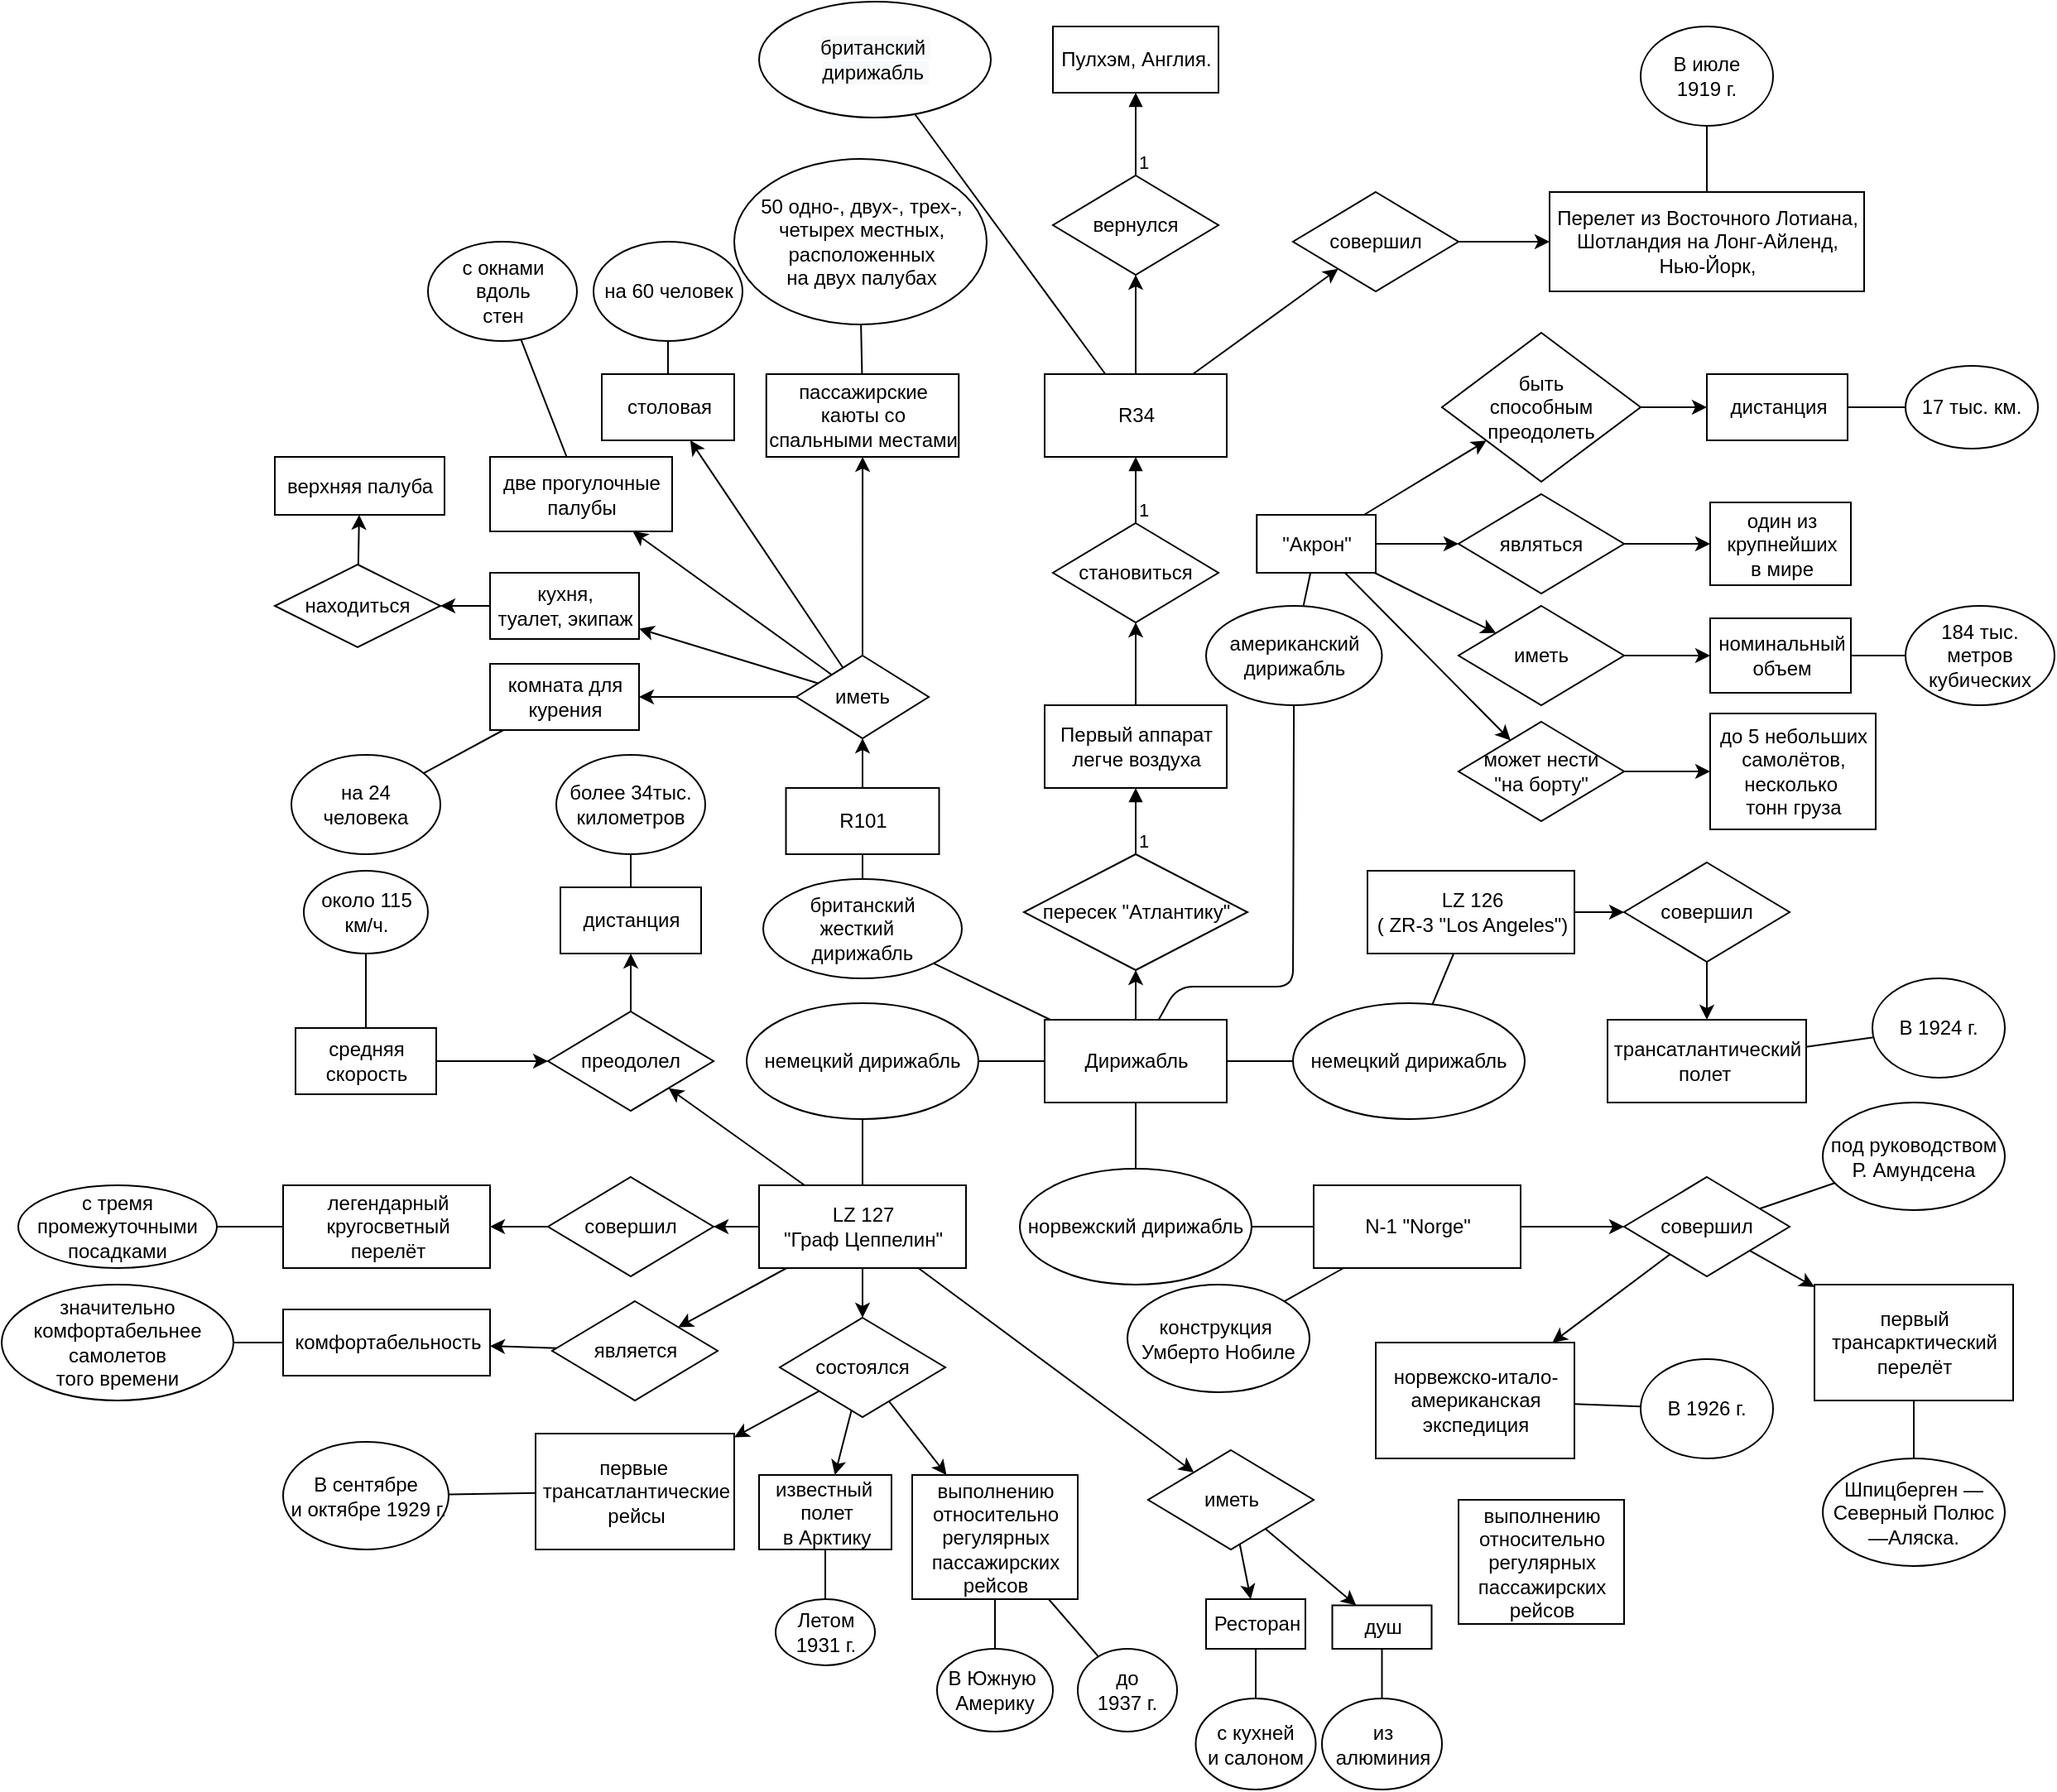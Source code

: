 <mxfile version="13.7.9" type="device"><diagram id="QkIp-nPwQ0ZD81bH3nq3" name="Страница 1"><mxGraphModel dx="2182" dy="1994" grid="1" gridSize="10" guides="1" tooltips="1" connect="1" arrows="1" fold="1" page="1" pageScale="1" pageWidth="827" pageHeight="1169" math="0" shadow="0"><root><mxCell id="0"/><mxCell id="1" parent="0"/><mxCell id="NuExbUCZ_mecSszEJfwh-1" value="Дирижабль" style="html=1;" parent="1" vertex="1"><mxGeometry x="340" y="300" width="110" height="50" as="geometry"/></mxCell><mxCell id="NuExbUCZ_mecSszEJfwh-3" value="R34" style="html=1;" parent="1" vertex="1"><mxGeometry x="340" y="-90" width="110" height="50" as="geometry"/></mxCell><mxCell id="NuExbUCZ_mecSszEJfwh-4" value="пересек &quot;Атлантику&quot;" style="shape=rhombus;perimeter=rhombusPerimeter;whiteSpace=wrap;html=1;align=center;" parent="1" vertex="1"><mxGeometry x="327.5" y="200" width="135" height="70" as="geometry"/></mxCell><mxCell id="NuExbUCZ_mecSszEJfwh-5" value="&lt;span&gt;Первый аппарат&lt;/span&gt;&lt;br&gt;&lt;span&gt;легче воздуха&lt;/span&gt;" style="html=1;" parent="1" vertex="1"><mxGeometry x="340" y="110" width="110" height="50" as="geometry"/></mxCell><mxCell id="NuExbUCZ_mecSszEJfwh-6" value="становиться" style="shape=rhombus;perimeter=rhombusPerimeter;whiteSpace=wrap;html=1;align=center;" parent="1" vertex="1"><mxGeometry x="345" width="100" height="60" as="geometry"/></mxCell><mxCell id="NuExbUCZ_mecSszEJfwh-9" value="" style="endArrow=block;endFill=1;html=1;edgeStyle=orthogonalEdgeStyle;align=left;verticalAlign=top;exitX=0.5;exitY=0;exitDx=0;exitDy=0;entryX=0.5;entryY=1;entryDx=0;entryDy=0;" parent="1" source="NuExbUCZ_mecSszEJfwh-6" target="NuExbUCZ_mecSszEJfwh-3" edge="1"><mxGeometry x="0.6" y="65" relative="1" as="geometry"><mxPoint x="210" y="90" as="sourcePoint"/><mxPoint x="210" y="50" as="targetPoint"/><Array as="points"><mxPoint x="395" y="-10"/><mxPoint x="395" y="-10"/></Array><mxPoint as="offset"/></mxGeometry></mxCell><mxCell id="NuExbUCZ_mecSszEJfwh-10" value="1" style="edgeLabel;resizable=0;html=1;align=left;verticalAlign=bottom;" parent="NuExbUCZ_mecSszEJfwh-9" connectable="0" vertex="1"><mxGeometry x="-1" relative="1" as="geometry"/></mxCell><mxCell id="NuExbUCZ_mecSszEJfwh-12" value="" style="endArrow=block;endFill=1;html=1;edgeStyle=orthogonalEdgeStyle;align=left;verticalAlign=top;" parent="1" source="NuExbUCZ_mecSszEJfwh-4" target="NuExbUCZ_mecSszEJfwh-5" edge="1"><mxGeometry x="0.6" y="65" relative="1" as="geometry"><mxPoint x="405" y="260" as="sourcePoint"/><mxPoint x="405" y="310" as="targetPoint"/><Array as="points"/><mxPoint as="offset"/></mxGeometry></mxCell><mxCell id="NuExbUCZ_mecSszEJfwh-13" value="1" style="edgeLabel;resizable=0;html=1;align=left;verticalAlign=bottom;" parent="NuExbUCZ_mecSszEJfwh-12" connectable="0" vertex="1"><mxGeometry x="-1" relative="1" as="geometry"/></mxCell><mxCell id="NuExbUCZ_mecSszEJfwh-16" value="совершил" style="shape=rhombus;perimeter=rhombusPerimeter;whiteSpace=wrap;html=1;align=center;" parent="1" vertex="1"><mxGeometry x="490" y="-200" width="100" height="60" as="geometry"/></mxCell><mxCell id="NuExbUCZ_mecSszEJfwh-17" value="Перелет из&amp;nbsp;&lt;span&gt;Восточного Лотиана,&lt;br&gt;Шотландия на Лонг-Айленд,&lt;/span&gt;&lt;div&gt;Нью-Йорк,&lt;/div&gt;" style="html=1;" parent="1" vertex="1"><mxGeometry x="645" y="-200" width="190" height="60" as="geometry"/></mxCell><mxCell id="NuExbUCZ_mecSszEJfwh-20" value="" style="endArrow=classic;html=1;" parent="1" source="NuExbUCZ_mecSszEJfwh-1" target="NuExbUCZ_mecSszEJfwh-4" edge="1"><mxGeometry width="50" height="50" relative="1" as="geometry"><mxPoint x="380" y="280" as="sourcePoint"/><mxPoint x="430" y="230" as="targetPoint"/></mxGeometry></mxCell><mxCell id="NuExbUCZ_mecSszEJfwh-21" value="" style="endArrow=classic;html=1;" parent="1" source="NuExbUCZ_mecSszEJfwh-5" target="NuExbUCZ_mecSszEJfwh-6" edge="1"><mxGeometry width="50" height="50" relative="1" as="geometry"><mxPoint x="390" y="140" as="sourcePoint"/><mxPoint x="430" y="230" as="targetPoint"/></mxGeometry></mxCell><mxCell id="NuExbUCZ_mecSszEJfwh-22" value="" style="endArrow=classic;html=1;" parent="1" source="NuExbUCZ_mecSszEJfwh-3" target="NuExbUCZ_mecSszEJfwh-16" edge="1"><mxGeometry width="50" height="50" relative="1" as="geometry"><mxPoint x="380" y="280" as="sourcePoint"/><mxPoint x="430" y="230" as="targetPoint"/></mxGeometry></mxCell><mxCell id="NuExbUCZ_mecSszEJfwh-23" value="" style="endArrow=classic;html=1;" parent="1" source="NuExbUCZ_mecSszEJfwh-16" target="NuExbUCZ_mecSszEJfwh-17" edge="1"><mxGeometry width="50" height="50" relative="1" as="geometry"><mxPoint x="380" y="280" as="sourcePoint"/><mxPoint x="430" y="230" as="targetPoint"/></mxGeometry></mxCell><mxCell id="NuExbUCZ_mecSszEJfwh-24" value="вернулся" style="shape=rhombus;perimeter=rhombusPerimeter;whiteSpace=wrap;html=1;align=center;" parent="1" vertex="1"><mxGeometry x="345" y="-210" width="100" height="60" as="geometry"/></mxCell><mxCell id="NuExbUCZ_mecSszEJfwh-25" value="" style="endArrow=classic;html=1;" parent="1" source="NuExbUCZ_mecSszEJfwh-3" target="NuExbUCZ_mecSszEJfwh-24" edge="1"><mxGeometry width="50" height="50" relative="1" as="geometry"><mxPoint x="470" y="40" as="sourcePoint"/><mxPoint x="520" y="-10" as="targetPoint"/></mxGeometry></mxCell><mxCell id="NuExbUCZ_mecSszEJfwh-26" value="Пулхэм, Англия." style="html=1;" parent="1" vertex="1"><mxGeometry x="345" y="-300" width="100" height="40" as="geometry"/></mxCell><mxCell id="NuExbUCZ_mecSszEJfwh-28" value="" style="endArrow=block;endFill=1;html=1;edgeStyle=orthogonalEdgeStyle;align=left;verticalAlign=top;" parent="1" source="NuExbUCZ_mecSszEJfwh-24" target="NuExbUCZ_mecSszEJfwh-26" edge="1"><mxGeometry x="0.6" y="65" relative="1" as="geometry"><mxPoint x="405" y="10" as="sourcePoint"/><mxPoint x="405" y="-30" as="targetPoint"/><Array as="points"/><mxPoint as="offset"/></mxGeometry></mxCell><mxCell id="NuExbUCZ_mecSszEJfwh-29" value="1" style="edgeLabel;resizable=0;html=1;align=left;verticalAlign=bottom;" parent="NuExbUCZ_mecSszEJfwh-28" connectable="0" vertex="1"><mxGeometry x="-1" relative="1" as="geometry"/></mxCell><mxCell id="vhPbyhXXdSyWl41zvnNq-2" value="&lt;meta charset=&quot;utf-8&quot;&gt;&lt;span style=&quot;color: rgb(0, 0, 0); font-family: helvetica; font-size: 12px; font-style: normal; font-weight: 400; letter-spacing: normal; text-align: center; text-indent: 0px; text-transform: none; word-spacing: 0px; background-color: rgb(248, 249, 250); display: inline; float: none;&quot;&gt;британский&lt;span&gt;&amp;nbsp;&lt;/span&gt;&lt;/span&gt;&lt;br style=&quot;color: rgb(0, 0, 0); font-family: helvetica; font-size: 12px; font-style: normal; font-weight: 400; letter-spacing: normal; text-align: center; text-indent: 0px; text-transform: none; word-spacing: 0px; background-color: rgb(248, 249, 250);&quot;&gt;&lt;span style=&quot;color: rgb(0, 0, 0); font-family: helvetica; font-size: 12px; font-style: normal; font-weight: 400; letter-spacing: normal; text-align: center; text-indent: 0px; text-transform: none; word-spacing: 0px; background-color: rgb(248, 249, 250); display: inline; float: none;&quot;&gt;дирижабль&lt;span&gt;&amp;nbsp;&lt;/span&gt;&lt;/span&gt;" style="ellipse;whiteSpace=wrap;html=1;" vertex="1" parent="1"><mxGeometry x="167.5" y="-315" width="140" height="70" as="geometry"/></mxCell><mxCell id="vhPbyhXXdSyWl41zvnNq-8" value="" style="endArrow=none;html=1;" edge="1" parent="1" source="vhPbyhXXdSyWl41zvnNq-2" target="NuExbUCZ_mecSszEJfwh-3"><mxGeometry width="50" height="50" relative="1" as="geometry"><mxPoint x="600" y="120" as="sourcePoint"/><mxPoint x="650" y="70" as="targetPoint"/></mxGeometry></mxCell><mxCell id="vhPbyhXXdSyWl41zvnNq-9" value="трансатлантический&lt;br&gt;полет&amp;nbsp;" style="html=1;" vertex="1" parent="1"><mxGeometry x="680" y="300" width="120" height="50" as="geometry"/></mxCell><mxCell id="vhPbyhXXdSyWl41zvnNq-10" value="совершил" style="shape=rhombus;perimeter=rhombusPerimeter;whiteSpace=wrap;html=1;align=center;" vertex="1" parent="1"><mxGeometry x="690" y="205" width="100" height="60" as="geometry"/></mxCell><mxCell id="vhPbyhXXdSyWl41zvnNq-11" value="" style="endArrow=classic;html=1;" edge="1" parent="1" source="vhPbyhXXdSyWl41zvnNq-16" target="vhPbyhXXdSyWl41zvnNq-10"><mxGeometry width="50" height="50" relative="1" as="geometry"><mxPoint x="610" y="150" as="sourcePoint"/><mxPoint x="660" y="130" as="targetPoint"/><Array as="points"/></mxGeometry></mxCell><mxCell id="vhPbyhXXdSyWl41zvnNq-12" value="" style="endArrow=classic;html=1;" edge="1" parent="1" source="vhPbyhXXdSyWl41zvnNq-10" target="vhPbyhXXdSyWl41zvnNq-9"><mxGeometry width="50" height="50" relative="1" as="geometry"><mxPoint x="610" y="180" as="sourcePoint"/><mxPoint x="660" y="130" as="targetPoint"/></mxGeometry></mxCell><mxCell id="vhPbyhXXdSyWl41zvnNq-13" value="&lt;font face=&quot;helvetica&quot;&gt;немецкий дирижабль&lt;/font&gt;" style="ellipse;whiteSpace=wrap;html=1;" vertex="1" parent="1"><mxGeometry x="490" y="290" width="140" height="70" as="geometry"/></mxCell><mxCell id="vhPbyhXXdSyWl41zvnNq-15" value="" style="endArrow=none;html=1;" edge="1" parent="1" source="NuExbUCZ_mecSszEJfwh-1" target="vhPbyhXXdSyWl41zvnNq-13"><mxGeometry width="50" height="50" relative="1" as="geometry"><mxPoint x="610" y="180" as="sourcePoint"/><mxPoint x="660" y="130" as="targetPoint"/></mxGeometry></mxCell><mxCell id="vhPbyhXXdSyWl41zvnNq-16" value="LZ 126&lt;br&gt;( ZR-3 &quot;Los Angeles&quot;)" style="html=1;" vertex="1" parent="1"><mxGeometry x="535" y="210" width="125" height="50" as="geometry"/></mxCell><mxCell id="vhPbyhXXdSyWl41zvnNq-17" value="" style="endArrow=none;html=1;" edge="1" parent="1" source="vhPbyhXXdSyWl41zvnNq-13" target="vhPbyhXXdSyWl41zvnNq-16"><mxGeometry width="50" height="50" relative="1" as="geometry"><mxPoint x="610" y="180" as="sourcePoint"/><mxPoint x="660" y="130" as="targetPoint"/></mxGeometry></mxCell><mxCell id="vhPbyhXXdSyWl41zvnNq-18" value="&lt;font face=&quot;helvetica&quot;&gt;В 1924 г.&lt;/font&gt;" style="ellipse;whiteSpace=wrap;html=1;" vertex="1" parent="1"><mxGeometry x="840" y="275" width="80" height="60" as="geometry"/></mxCell><mxCell id="vhPbyhXXdSyWl41zvnNq-19" value="" style="endArrow=none;html=1;" edge="1" parent="1" source="vhPbyhXXdSyWl41zvnNq-9" target="vhPbyhXXdSyWl41zvnNq-18"><mxGeometry width="50" height="50" relative="1" as="geometry"><mxPoint x="570" y="300" as="sourcePoint"/><mxPoint x="570" y="225" as="targetPoint"/></mxGeometry></mxCell><mxCell id="vhPbyhXXdSyWl41zvnNq-20" value="&lt;font face=&quot;helvetica&quot;&gt;В июле &lt;br&gt;1919 г.&lt;/font&gt;" style="ellipse;whiteSpace=wrap;html=1;" vertex="1" parent="1"><mxGeometry x="700" y="-300" width="80" height="60" as="geometry"/></mxCell><mxCell id="vhPbyhXXdSyWl41zvnNq-21" value="" style="endArrow=none;html=1;" edge="1" parent="1" source="NuExbUCZ_mecSszEJfwh-17" target="vhPbyhXXdSyWl41zvnNq-20"><mxGeometry width="50" height="50" relative="1" as="geometry"><mxPoint x="630" y="60" as="sourcePoint"/><mxPoint x="680" y="10" as="targetPoint"/></mxGeometry></mxCell><mxCell id="vhPbyhXXdSyWl41zvnNq-22" value="норвежско-итало-&lt;br&gt;американская&lt;br&gt;экспедиция" style="html=1;" vertex="1" parent="1"><mxGeometry x="540" y="495" width="120" height="70" as="geometry"/></mxCell><mxCell id="vhPbyhXXdSyWl41zvnNq-23" value="&lt;font face=&quot;helvetica&quot;&gt;В 1926 г.&lt;/font&gt;" style="ellipse;whiteSpace=wrap;html=1;" vertex="1" parent="1"><mxGeometry x="700" y="505" width="80" height="60" as="geometry"/></mxCell><mxCell id="vhPbyhXXdSyWl41zvnNq-24" value="" style="endArrow=none;html=1;" edge="1" parent="1" source="vhPbyhXXdSyWl41zvnNq-22" target="vhPbyhXXdSyWl41zvnNq-23"><mxGeometry width="50" height="50" relative="1" as="geometry"><mxPoint x="570.769" y="840" as="sourcePoint"/><mxPoint x="592.869" y="822.044" as="targetPoint"/></mxGeometry></mxCell><mxCell id="vhPbyhXXdSyWl41zvnNq-25" value="N-1 &quot;Norge&quot;" style="html=1;" vertex="1" parent="1"><mxGeometry x="502.5" y="400" width="125" height="50" as="geometry"/></mxCell><mxCell id="vhPbyhXXdSyWl41zvnNq-26" value="совершил" style="shape=rhombus;perimeter=rhombusPerimeter;whiteSpace=wrap;html=1;align=center;" vertex="1" parent="1"><mxGeometry x="690" y="395" width="100" height="60" as="geometry"/></mxCell><mxCell id="vhPbyhXXdSyWl41zvnNq-27" value="" style="endArrow=classic;html=1;" edge="1" parent="1" source="vhPbyhXXdSyWl41zvnNq-25" target="vhPbyhXXdSyWl41zvnNq-26"><mxGeometry width="50" height="50" relative="1" as="geometry"><mxPoint x="750" y="230" as="sourcePoint"/><mxPoint x="750" y="310" as="targetPoint"/></mxGeometry></mxCell><mxCell id="vhPbyhXXdSyWl41zvnNq-28" value="&lt;font face=&quot;helvetica&quot;&gt;норвежский дирижабль&lt;/font&gt;" style="ellipse;whiteSpace=wrap;html=1;" vertex="1" parent="1"><mxGeometry x="325" y="390" width="140" height="70" as="geometry"/></mxCell><mxCell id="vhPbyhXXdSyWl41zvnNq-29" value="" style="endArrow=classic;html=1;" edge="1" parent="1" source="vhPbyhXXdSyWl41zvnNq-26" target="vhPbyhXXdSyWl41zvnNq-22"><mxGeometry width="50" height="50" relative="1" as="geometry"><mxPoint x="610" y="400" as="sourcePoint"/><mxPoint x="710" y="340" as="targetPoint"/></mxGeometry></mxCell><mxCell id="vhPbyhXXdSyWl41zvnNq-30" value="" style="endArrow=none;html=1;" edge="1" parent="1" source="vhPbyhXXdSyWl41zvnNq-28" target="NuExbUCZ_mecSszEJfwh-1"><mxGeometry width="50" height="50" relative="1" as="geometry"><mxPoint x="660" y="390" as="sourcePoint"/><mxPoint x="710" y="340" as="targetPoint"/></mxGeometry></mxCell><mxCell id="vhPbyhXXdSyWl41zvnNq-31" value="" style="endArrow=none;html=1;" edge="1" parent="1" source="vhPbyhXXdSyWl41zvnNq-28" target="vhPbyhXXdSyWl41zvnNq-25"><mxGeometry width="50" height="50" relative="1" as="geometry"><mxPoint x="660" y="390" as="sourcePoint"/><mxPoint x="710" y="340" as="targetPoint"/></mxGeometry></mxCell><mxCell id="vhPbyhXXdSyWl41zvnNq-34" value="&lt;span&gt;конструкция&amp;nbsp;&lt;/span&gt;&lt;br&gt;&lt;span&gt;Умберто Нобиле&lt;/span&gt;" style="ellipse;whiteSpace=wrap;html=1;" vertex="1" parent="1"><mxGeometry x="390" y="460" width="110" height="65" as="geometry"/></mxCell><mxCell id="vhPbyhXXdSyWl41zvnNq-38" value="" style="endArrow=none;html=1;" edge="1" parent="1" source="vhPbyhXXdSyWl41zvnNq-34" target="vhPbyhXXdSyWl41zvnNq-25"><mxGeometry width="50" height="50" relative="1" as="geometry"><mxPoint x="720" y="270" as="sourcePoint"/><mxPoint x="770" y="220" as="targetPoint"/></mxGeometry></mxCell><mxCell id="vhPbyhXXdSyWl41zvnNq-39" value="под руководством&lt;br&gt;Р. Амундсена" style="ellipse;whiteSpace=wrap;html=1;" vertex="1" parent="1"><mxGeometry x="810" y="350" width="110" height="65" as="geometry"/></mxCell><mxCell id="vhPbyhXXdSyWl41zvnNq-40" value="" style="endArrow=none;html=1;" edge="1" parent="1" source="vhPbyhXXdSyWl41zvnNq-39" target="vhPbyhXXdSyWl41zvnNq-26"><mxGeometry width="50" height="50" relative="1" as="geometry"><mxPoint x="690" y="400" as="sourcePoint"/><mxPoint x="740" y="350" as="targetPoint"/></mxGeometry></mxCell><mxCell id="vhPbyhXXdSyWl41zvnNq-41" value="первый &lt;br&gt;трансарктический&lt;br&gt;перелёт" style="html=1;" vertex="1" parent="1"><mxGeometry x="805" y="460" width="120" height="70" as="geometry"/></mxCell><mxCell id="vhPbyhXXdSyWl41zvnNq-42" value="" style="endArrow=classic;html=1;" edge="1" parent="1" source="vhPbyhXXdSyWl41zvnNq-26" target="vhPbyhXXdSyWl41zvnNq-41"><mxGeometry width="50" height="50" relative="1" as="geometry"><mxPoint x="725.581" y="450.349" as="sourcePoint"/><mxPoint x="630.682" y="510" as="targetPoint"/></mxGeometry></mxCell><mxCell id="vhPbyhXXdSyWl41zvnNq-43" value="&lt;div&gt;Шпицберген — Северный Полюс —&lt;span&gt;Аляска.&lt;/span&gt;&lt;/div&gt;" style="ellipse;whiteSpace=wrap;html=1;" vertex="1" parent="1"><mxGeometry x="810" y="565" width="110" height="65" as="geometry"/></mxCell><mxCell id="vhPbyhXXdSyWl41zvnNq-44" value="" style="endArrow=none;html=1;" edge="1" parent="1" source="vhPbyhXXdSyWl41zvnNq-43" target="vhPbyhXXdSyWl41zvnNq-41"><mxGeometry width="50" height="50" relative="1" as="geometry"><mxPoint x="690" y="400" as="sourcePoint"/><mxPoint x="740" y="350" as="targetPoint"/></mxGeometry></mxCell><mxCell id="vhPbyhXXdSyWl41zvnNq-46" value="LZ 127&lt;br&gt;&quot;Граф Цеппелин&quot;" style="html=1;" vertex="1" parent="1"><mxGeometry x="167.5" y="400" width="125" height="50" as="geometry"/></mxCell><mxCell id="vhPbyhXXdSyWl41zvnNq-47" value="&lt;font face=&quot;helvetica&quot;&gt;немецкий дирижабль&lt;/font&gt;" style="ellipse;whiteSpace=wrap;html=1;" vertex="1" parent="1"><mxGeometry x="160" y="290" width="140" height="70" as="geometry"/></mxCell><mxCell id="vhPbyhXXdSyWl41zvnNq-48" value="" style="endArrow=none;html=1;" edge="1" parent="1" source="NuExbUCZ_mecSszEJfwh-1" target="vhPbyhXXdSyWl41zvnNq-47"><mxGeometry width="50" height="50" relative="1" as="geometry"><mxPoint x="405" y="400" as="sourcePoint"/><mxPoint x="405" y="360" as="targetPoint"/></mxGeometry></mxCell><mxCell id="vhPbyhXXdSyWl41zvnNq-49" value="" style="endArrow=none;html=1;" edge="1" parent="1" source="vhPbyhXXdSyWl41zvnNq-46" target="vhPbyhXXdSyWl41zvnNq-47"><mxGeometry width="50" height="50" relative="1" as="geometry"><mxPoint x="415" y="410" as="sourcePoint"/><mxPoint x="415" y="370" as="targetPoint"/></mxGeometry></mxCell><mxCell id="vhPbyhXXdSyWl41zvnNq-50" value="состоялся" style="shape=rhombus;perimeter=rhombusPerimeter;whiteSpace=wrap;html=1;align=center;" vertex="1" parent="1"><mxGeometry x="180" y="480" width="100" height="60" as="geometry"/></mxCell><mxCell id="vhPbyhXXdSyWl41zvnNq-51" value="" style="endArrow=classic;html=1;" edge="1" parent="1" source="vhPbyhXXdSyWl41zvnNq-46" target="vhPbyhXXdSyWl41zvnNq-50"><mxGeometry width="50" height="50" relative="1" as="geometry"><mxPoint x="750" y="230" as="sourcePoint"/><mxPoint x="750" y="310" as="targetPoint"/></mxGeometry></mxCell><mxCell id="vhPbyhXXdSyWl41zvnNq-52" value="&lt;div&gt;первые&amp;nbsp;&lt;/div&gt;&lt;div&gt;трансатлантические&lt;/div&gt;&lt;div&gt;рейсы&lt;/div&gt;" style="html=1;" vertex="1" parent="1"><mxGeometry x="32.5" y="550" width="120" height="70" as="geometry"/></mxCell><mxCell id="vhPbyhXXdSyWl41zvnNq-53" value="" style="endArrow=classic;html=1;" edge="1" parent="1" source="vhPbyhXXdSyWl41zvnNq-50" target="vhPbyhXXdSyWl41zvnNq-52"><mxGeometry width="50" height="50" relative="1" as="geometry"><mxPoint x="240" y="460" as="sourcePoint"/><mxPoint x="240" y="490" as="targetPoint"/></mxGeometry></mxCell><mxCell id="vhPbyhXXdSyWl41zvnNq-54" value="&lt;font face=&quot;helvetica&quot;&gt;В сентябре&lt;br&gt;&amp;nbsp;и октябре 1929 г.&lt;/font&gt;" style="ellipse;whiteSpace=wrap;html=1;" vertex="1" parent="1"><mxGeometry x="-120" y="555" width="100" height="65" as="geometry"/></mxCell><mxCell id="vhPbyhXXdSyWl41zvnNq-55" value="" style="endArrow=none;html=1;" edge="1" parent="1" source="vhPbyhXXdSyWl41zvnNq-54" target="vhPbyhXXdSyWl41zvnNq-52"><mxGeometry width="50" height="50" relative="1" as="geometry"><mxPoint x="441.715" y="523.301" as="sourcePoint"/><mxPoint x="537.222" y="460" as="targetPoint"/></mxGeometry></mxCell><mxCell id="vhPbyhXXdSyWl41zvnNq-56" value="совершил" style="shape=rhombus;perimeter=rhombusPerimeter;whiteSpace=wrap;html=1;align=center;" vertex="1" parent="1"><mxGeometry x="40" y="395" width="100" height="60" as="geometry"/></mxCell><mxCell id="vhPbyhXXdSyWl41zvnNq-57" value="" style="endArrow=classic;html=1;" edge="1" parent="1" source="vhPbyhXXdSyWl41zvnNq-46" target="vhPbyhXXdSyWl41zvnNq-56"><mxGeometry width="50" height="50" relative="1" as="geometry"><mxPoint x="240" y="460" as="sourcePoint"/><mxPoint x="240" y="490" as="targetPoint"/></mxGeometry></mxCell><mxCell id="vhPbyhXXdSyWl41zvnNq-58" value="легендарный&lt;br&gt;кругосветный&lt;br&gt;перелёт" style="html=1;" vertex="1" parent="1"><mxGeometry x="-120" y="400" width="125" height="50" as="geometry"/></mxCell><mxCell id="vhPbyhXXdSyWl41zvnNq-59" value="" style="endArrow=classic;html=1;" edge="1" parent="1" source="vhPbyhXXdSyWl41zvnNq-56" target="vhPbyhXXdSyWl41zvnNq-58"><mxGeometry width="50" height="50" relative="1" as="geometry"><mxPoint x="177.5" y="435" as="sourcePoint"/><mxPoint x="150" y="435" as="targetPoint"/></mxGeometry></mxCell><mxCell id="vhPbyhXXdSyWl41zvnNq-60" value="&lt;font face=&quot;helvetica&quot;&gt;с тремя промежуточными посадками&lt;/font&gt;" style="ellipse;whiteSpace=wrap;html=1;" vertex="1" parent="1"><mxGeometry x="-280" y="400" width="120" height="50" as="geometry"/></mxCell><mxCell id="vhPbyhXXdSyWl41zvnNq-61" value="" style="endArrow=none;html=1;" edge="1" parent="1" source="vhPbyhXXdSyWl41zvnNq-60" target="vhPbyhXXdSyWl41zvnNq-58"><mxGeometry width="50" height="50" relative="1" as="geometry"><mxPoint x="340" y="410" as="sourcePoint"/><mxPoint x="390" y="360" as="targetPoint"/></mxGeometry></mxCell><mxCell id="vhPbyhXXdSyWl41zvnNq-62" value="преодолел" style="shape=rhombus;perimeter=rhombusPerimeter;whiteSpace=wrap;html=1;align=center;" vertex="1" parent="1"><mxGeometry x="40" y="295" width="100" height="60" as="geometry"/></mxCell><mxCell id="vhPbyhXXdSyWl41zvnNq-63" value="" style="endArrow=classic;html=1;" edge="1" parent="1" source="vhPbyhXXdSyWl41zvnNq-46" target="vhPbyhXXdSyWl41zvnNq-62"><mxGeometry width="50" height="50" relative="1" as="geometry"><mxPoint x="340" y="410" as="sourcePoint"/><mxPoint x="390" y="360" as="targetPoint"/></mxGeometry></mxCell><mxCell id="vhPbyhXXdSyWl41zvnNq-64" value="дистанция" style="html=1;" vertex="1" parent="1"><mxGeometry x="47.5" y="220" width="85" height="40" as="geometry"/></mxCell><mxCell id="vhPbyhXXdSyWl41zvnNq-66" value="&lt;font face=&quot;helvetica&quot;&gt;более 34тыс. километров&lt;/font&gt;" style="ellipse;whiteSpace=wrap;html=1;" vertex="1" parent="1"><mxGeometry x="45" y="140" width="90" height="60" as="geometry"/></mxCell><mxCell id="vhPbyhXXdSyWl41zvnNq-67" value="&lt;font face=&quot;helvetica&quot;&gt;около 115 км/ч.&lt;/font&gt;" style="ellipse;whiteSpace=wrap;html=1;" vertex="1" parent="1"><mxGeometry x="-107.5" y="210" width="75" height="50" as="geometry"/></mxCell><mxCell id="vhPbyhXXdSyWl41zvnNq-68" value="средняя&lt;br&gt;скорость" style="html=1;" vertex="1" parent="1"><mxGeometry x="-112.5" y="305" width="85" height="40" as="geometry"/></mxCell><mxCell id="vhPbyhXXdSyWl41zvnNq-69" value="" style="endArrow=classic;html=1;" edge="1" parent="1" source="vhPbyhXXdSyWl41zvnNq-68" target="vhPbyhXXdSyWl41zvnNq-62"><mxGeometry width="50" height="50" relative="1" as="geometry"><mxPoint x="340" y="400" as="sourcePoint"/><mxPoint x="390" y="350" as="targetPoint"/></mxGeometry></mxCell><mxCell id="vhPbyhXXdSyWl41zvnNq-70" value="" style="endArrow=classic;html=1;" edge="1" parent="1" source="vhPbyhXXdSyWl41zvnNq-62" target="vhPbyhXXdSyWl41zvnNq-64"><mxGeometry width="50" height="50" relative="1" as="geometry"><mxPoint x="-17.5" y="335" as="sourcePoint"/><mxPoint x="50" y="335" as="targetPoint"/></mxGeometry></mxCell><mxCell id="vhPbyhXXdSyWl41zvnNq-71" value="" style="endArrow=none;html=1;" edge="1" parent="1" source="vhPbyhXXdSyWl41zvnNq-64" target="vhPbyhXXdSyWl41zvnNq-66"><mxGeometry width="50" height="50" relative="1" as="geometry"><mxPoint x="340" y="400" as="sourcePoint"/><mxPoint x="390" y="350" as="targetPoint"/></mxGeometry></mxCell><mxCell id="vhPbyhXXdSyWl41zvnNq-72" value="" style="endArrow=none;html=1;" edge="1" parent="1" source="vhPbyhXXdSyWl41zvnNq-68" target="vhPbyhXXdSyWl41zvnNq-67"><mxGeometry width="50" height="50" relative="1" as="geometry"><mxPoint x="100" y="234" as="sourcePoint"/><mxPoint x="100" y="190" as="targetPoint"/></mxGeometry></mxCell><mxCell id="vhPbyhXXdSyWl41zvnNq-73" value="&lt;div&gt;известный&amp;nbsp;&lt;/div&gt;&lt;div&gt;полет&lt;/div&gt;&lt;div&gt;в Арктику&lt;/div&gt;" style="html=1;" vertex="1" parent="1"><mxGeometry x="167.5" y="575" width="80" height="45" as="geometry"/></mxCell><mxCell id="vhPbyhXXdSyWl41zvnNq-74" value="" style="endArrow=classic;html=1;" edge="1" parent="1" source="vhPbyhXXdSyWl41zvnNq-50" target="vhPbyhXXdSyWl41zvnNq-73"><mxGeometry width="50" height="50" relative="1" as="geometry"><mxPoint x="240" y="550" as="sourcePoint"/><mxPoint x="240" y="580" as="targetPoint"/></mxGeometry></mxCell><mxCell id="vhPbyhXXdSyWl41zvnNq-75" value="&lt;font face=&quot;helvetica&quot;&gt;Летом&lt;br&gt;1931 г.&lt;br&gt;&lt;/font&gt;" style="ellipse;whiteSpace=wrap;html=1;" vertex="1" parent="1"><mxGeometry x="177.5" y="650" width="60" height="40" as="geometry"/></mxCell><mxCell id="vhPbyhXXdSyWl41zvnNq-76" value="" style="endArrow=none;html=1;" edge="1" parent="1" source="vhPbyhXXdSyWl41zvnNq-75" target="vhPbyhXXdSyWl41zvnNq-73"><mxGeometry width="50" height="50" relative="1" as="geometry"><mxPoint x="-60" y="315" as="sourcePoint"/><mxPoint x="-60" y="270" as="targetPoint"/></mxGeometry></mxCell><mxCell id="vhPbyhXXdSyWl41zvnNq-77" value="выполнению &lt;br&gt;относительно &lt;br&gt;регулярных &lt;br&gt;пассажирских &lt;br&gt;рейсов" style="html=1;" vertex="1" parent="1"><mxGeometry x="260" y="575" width="100" height="75" as="geometry"/></mxCell><mxCell id="vhPbyhXXdSyWl41zvnNq-78" value="&lt;font face=&quot;helvetica&quot;&gt;В Южную&amp;nbsp;&lt;br&gt;Америку&lt;br&gt;&lt;/font&gt;" style="ellipse;whiteSpace=wrap;html=1;" vertex="1" parent="1"><mxGeometry x="275" y="680" width="70" height="50" as="geometry"/></mxCell><mxCell id="vhPbyhXXdSyWl41zvnNq-79" value="" style="endArrow=classic;html=1;" edge="1" parent="1" source="vhPbyhXXdSyWl41zvnNq-50" target="vhPbyhXXdSyWl41zvnNq-77"><mxGeometry width="50" height="50" relative="1" as="geometry"><mxPoint x="350" y="440" as="sourcePoint"/><mxPoint x="400" y="390" as="targetPoint"/></mxGeometry></mxCell><mxCell id="vhPbyhXXdSyWl41zvnNq-80" value="" style="endArrow=none;html=1;" edge="1" parent="1" source="vhPbyhXXdSyWl41zvnNq-78" target="vhPbyhXXdSyWl41zvnNq-77"><mxGeometry width="50" height="50" relative="1" as="geometry"><mxPoint x="-60" y="315" as="sourcePoint"/><mxPoint x="-60" y="270" as="targetPoint"/></mxGeometry></mxCell><mxCell id="vhPbyhXXdSyWl41zvnNq-81" value="&lt;font face=&quot;helvetica&quot;&gt;до &lt;br&gt;1937 г.&lt;br&gt;&lt;/font&gt;" style="ellipse;whiteSpace=wrap;html=1;" vertex="1" parent="1"><mxGeometry x="360" y="680" width="60" height="50" as="geometry"/></mxCell><mxCell id="vhPbyhXXdSyWl41zvnNq-82" value="" style="endArrow=none;html=1;" edge="1" parent="1" source="vhPbyhXXdSyWl41zvnNq-81" target="vhPbyhXXdSyWl41zvnNq-77"><mxGeometry width="50" height="50" relative="1" as="geometry"><mxPoint x="320" y="690" as="sourcePoint"/><mxPoint x="310" y="620" as="targetPoint"/></mxGeometry></mxCell><mxCell id="vhPbyhXXdSyWl41zvnNq-83" value="является" style="shape=rhombus;perimeter=rhombusPerimeter;whiteSpace=wrap;html=1;align=center;" vertex="1" parent="1"><mxGeometry x="42.5" y="470" width="100" height="60" as="geometry"/></mxCell><mxCell id="vhPbyhXXdSyWl41zvnNq-84" value="" style="endArrow=classic;html=1;" edge="1" parent="1" source="vhPbyhXXdSyWl41zvnNq-46" target="vhPbyhXXdSyWl41zvnNq-83"><mxGeometry width="50" height="50" relative="1" as="geometry"><mxPoint x="400" y="510" as="sourcePoint"/><mxPoint x="-30" y="510" as="targetPoint"/></mxGeometry></mxCell><mxCell id="vhPbyhXXdSyWl41zvnNq-85" value="комфортабельность" style="html=1;" vertex="1" parent="1"><mxGeometry x="-120" y="475" width="125" height="40" as="geometry"/></mxCell><mxCell id="vhPbyhXXdSyWl41zvnNq-86" value="" style="endArrow=classic;html=1;" edge="1" parent="1" source="vhPbyhXXdSyWl41zvnNq-83" target="vhPbyhXXdSyWl41zvnNq-85"><mxGeometry width="50" height="50" relative="1" as="geometry"><mxPoint x="110" y="510" as="sourcePoint"/><mxPoint x="340" y="450" as="targetPoint"/></mxGeometry></mxCell><mxCell id="vhPbyhXXdSyWl41zvnNq-87" value="&lt;span&gt;значительно&lt;br&gt;комфортабельнее&lt;br&gt;самолетов&lt;/span&gt;&lt;br&gt;&lt;span&gt;того времени&lt;/span&gt;" style="ellipse;whiteSpace=wrap;html=1;" vertex="1" parent="1"><mxGeometry x="-290" y="460" width="140" height="70" as="geometry"/></mxCell><mxCell id="vhPbyhXXdSyWl41zvnNq-88" value="" style="endArrow=none;html=1;" edge="1" parent="1" source="vhPbyhXXdSyWl41zvnNq-87" target="vhPbyhXXdSyWl41zvnNq-85"><mxGeometry width="50" height="50" relative="1" as="geometry"><mxPoint x="-150" y="435" as="sourcePoint"/><mxPoint x="-110" y="435" as="targetPoint"/></mxGeometry></mxCell><mxCell id="vhPbyhXXdSyWl41zvnNq-89" value="иметь" style="shape=rhombus;perimeter=rhombusPerimeter;whiteSpace=wrap;html=1;align=center;" vertex="1" parent="1"><mxGeometry x="402.5" y="560" width="100" height="60" as="geometry"/></mxCell><mxCell id="vhPbyhXXdSyWl41zvnNq-90" value="" style="endArrow=classic;html=1;" edge="1" parent="1" source="vhPbyhXXdSyWl41zvnNq-46" target="vhPbyhXXdSyWl41zvnNq-89"><mxGeometry width="50" height="50" relative="1" as="geometry"><mxPoint x="290" y="510" as="sourcePoint"/><mxPoint x="340" y="460" as="targetPoint"/></mxGeometry></mxCell><mxCell id="vhPbyhXXdSyWl41zvnNq-91" value="Ресторан" style="html=1;" vertex="1" parent="1"><mxGeometry x="437.5" y="650" width="60" height="30" as="geometry"/></mxCell><mxCell id="vhPbyhXXdSyWl41zvnNq-92" value="душ" style="html=1;" vertex="1" parent="1"><mxGeometry x="513.75" y="653.75" width="60" height="26.25" as="geometry"/></mxCell><mxCell id="vhPbyhXXdSyWl41zvnNq-93" value="" style="endArrow=classic;html=1;" edge="1" parent="1" source="vhPbyhXXdSyWl41zvnNq-89" target="vhPbyhXXdSyWl41zvnNq-91"><mxGeometry width="50" height="50" relative="1" as="geometry"><mxPoint x="370" y="650" as="sourcePoint"/><mxPoint x="420" y="600" as="targetPoint"/></mxGeometry></mxCell><mxCell id="vhPbyhXXdSyWl41zvnNq-94" value="" style="endArrow=classic;html=1;" edge="1" parent="1" source="vhPbyhXXdSyWl41zvnNq-89" target="vhPbyhXXdSyWl41zvnNq-92"><mxGeometry width="50" height="50" relative="1" as="geometry"><mxPoint x="475.862" y="621.983" as="sourcePoint"/><mxPoint x="517.206" y="690" as="targetPoint"/></mxGeometry></mxCell><mxCell id="vhPbyhXXdSyWl41zvnNq-96" value="выполнению &lt;br&gt;относительно &lt;br&gt;регулярных &lt;br&gt;пассажирских &lt;br&gt;рейсов" style="html=1;" vertex="1" parent="1"><mxGeometry x="590" y="590" width="100" height="75" as="geometry"/></mxCell><mxCell id="vhPbyhXXdSyWl41zvnNq-97" value="&lt;font face=&quot;helvetica&quot;&gt;с кухней&lt;br&gt;и салоном&lt;br&gt;&lt;/font&gt;" style="ellipse;whiteSpace=wrap;html=1;" vertex="1" parent="1"><mxGeometry x="431.25" y="710" width="72.5" height="55" as="geometry"/></mxCell><mxCell id="vhPbyhXXdSyWl41zvnNq-98" value="" style="endArrow=none;html=1;" edge="1" parent="1" source="vhPbyhXXdSyWl41zvnNq-97" target="vhPbyhXXdSyWl41zvnNq-91"><mxGeometry width="50" height="50" relative="1" as="geometry"><mxPoint x="382.598" y="694.636" as="sourcePoint"/><mxPoint x="352.432" y="660" as="targetPoint"/></mxGeometry></mxCell><mxCell id="vhPbyhXXdSyWl41zvnNq-101" value="&lt;font face=&quot;helvetica&quot;&gt;из алюминия&lt;br&gt;&lt;/font&gt;" style="ellipse;whiteSpace=wrap;html=1;" vertex="1" parent="1"><mxGeometry x="507.5" y="710" width="72.5" height="55" as="geometry"/></mxCell><mxCell id="vhPbyhXXdSyWl41zvnNq-102" value="" style="endArrow=none;html=1;" edge="1" parent="1" source="vhPbyhXXdSyWl41zvnNq-101" target="vhPbyhXXdSyWl41zvnNq-92"><mxGeometry width="50" height="50" relative="1" as="geometry"><mxPoint x="410" y="700" as="sourcePoint"/><mxPoint x="660" y="711" as="targetPoint"/></mxGeometry></mxCell><mxCell id="vhPbyhXXdSyWl41zvnNq-103" value="&lt;font face=&quot;helvetica&quot;&gt;британский&lt;br&gt;жесткий&amp;nbsp;&amp;nbsp;&lt;br&gt;дирижабль&lt;/font&gt;" style="ellipse;whiteSpace=wrap;html=1;" vertex="1" parent="1"><mxGeometry x="170" y="215" width="120" height="60" as="geometry"/></mxCell><mxCell id="vhPbyhXXdSyWl41zvnNq-105" value="" style="endArrow=none;html=1;" edge="1" parent="1" source="vhPbyhXXdSyWl41zvnNq-103" target="NuExbUCZ_mecSszEJfwh-1"><mxGeometry width="50" height="50" relative="1" as="geometry"><mxPoint x="390" y="280" as="sourcePoint"/><mxPoint x="440" y="230" as="targetPoint"/></mxGeometry></mxCell><mxCell id="vhPbyhXXdSyWl41zvnNq-106" value="R101" style="html=1;" vertex="1" parent="1"><mxGeometry x="183.75" y="160" width="92.5" height="40" as="geometry"/></mxCell><mxCell id="vhPbyhXXdSyWl41zvnNq-107" value="" style="endArrow=none;html=1;" edge="1" parent="1" source="vhPbyhXXdSyWl41zvnNq-103" target="vhPbyhXXdSyWl41zvnNq-106"><mxGeometry width="50" height="50" relative="1" as="geometry"><mxPoint x="380" y="390" as="sourcePoint"/><mxPoint x="430" y="340" as="targetPoint"/></mxGeometry></mxCell><mxCell id="vhPbyhXXdSyWl41zvnNq-112" value="" style="edgeStyle=orthogonalEdgeStyle;rounded=0;orthogonalLoop=1;jettySize=auto;html=1;" edge="1" parent="1" source="vhPbyhXXdSyWl41zvnNq-108" target="vhPbyhXXdSyWl41zvnNq-111"><mxGeometry relative="1" as="geometry"/></mxCell><mxCell id="vhPbyhXXdSyWl41zvnNq-108" value="иметь" style="shape=rhombus;perimeter=rhombusPerimeter;whiteSpace=wrap;html=1;align=center;" vertex="1" parent="1"><mxGeometry x="190" y="80" width="80" height="50" as="geometry"/></mxCell><mxCell id="vhPbyhXXdSyWl41zvnNq-109" value="" style="endArrow=classic;html=1;" edge="1" parent="1" source="vhPbyhXXdSyWl41zvnNq-106" target="vhPbyhXXdSyWl41zvnNq-108"><mxGeometry width="50" height="50" relative="1" as="geometry"><mxPoint x="360" y="160" as="sourcePoint"/><mxPoint x="410" y="110" as="targetPoint"/></mxGeometry></mxCell><mxCell id="vhPbyhXXdSyWl41zvnNq-111" value="пассажирские&lt;br&gt;каюты со&lt;br&gt;спальными местами" style="html=1;" vertex="1" parent="1"><mxGeometry x="171.88" y="-90" width="116.25" height="50" as="geometry"/></mxCell><mxCell id="vhPbyhXXdSyWl41zvnNq-114" value="&lt;font face=&quot;helvetica&quot;&gt;50 одно-, двух-, трех-,&lt;br&gt;&lt;/font&gt;четырех местных,&lt;br&gt;расположенных&lt;br&gt;на двух палубах" style="ellipse;whiteSpace=wrap;html=1;" vertex="1" parent="1"><mxGeometry x="152.5" y="-220" width="152.5" height="100" as="geometry"/></mxCell><mxCell id="vhPbyhXXdSyWl41zvnNq-115" value="" style="endArrow=none;html=1;" edge="1" parent="1" source="vhPbyhXXdSyWl41zvnNq-114" target="vhPbyhXXdSyWl41zvnNq-111"><mxGeometry width="50" height="50" relative="1" as="geometry"><mxPoint x="330" y="-10" as="sourcePoint"/><mxPoint x="380" y="-60" as="targetPoint"/></mxGeometry></mxCell><mxCell id="vhPbyhXXdSyWl41zvnNq-116" value="столовая" style="html=1;" vertex="1" parent="1"><mxGeometry x="72.5" y="-90" width="80" height="40" as="geometry"/></mxCell><mxCell id="vhPbyhXXdSyWl41zvnNq-119" value="" style="endArrow=classic;html=1;" edge="1" parent="1" source="vhPbyhXXdSyWl41zvnNq-108" target="vhPbyhXXdSyWl41zvnNq-116"><mxGeometry width="50" height="50" relative="1" as="geometry"><mxPoint x="330" y="-10" as="sourcePoint"/><mxPoint x="380" y="-60" as="targetPoint"/></mxGeometry></mxCell><mxCell id="vhPbyhXXdSyWl41zvnNq-121" value="&lt;font face=&quot;helvetica&quot;&gt;на 60 человек&lt;/font&gt;" style="ellipse;whiteSpace=wrap;html=1;" vertex="1" parent="1"><mxGeometry x="67.5" y="-170" width="90" height="60" as="geometry"/></mxCell><mxCell id="vhPbyhXXdSyWl41zvnNq-122" value="" style="endArrow=none;html=1;" edge="1" parent="1" source="vhPbyhXXdSyWl41zvnNq-121" target="vhPbyhXXdSyWl41zvnNq-116"><mxGeometry width="50" height="50" relative="1" as="geometry"><mxPoint x="330" y="-10" as="sourcePoint"/><mxPoint x="380" y="-60" as="targetPoint"/></mxGeometry></mxCell><mxCell id="vhPbyhXXdSyWl41zvnNq-123" value="две прогулочные&lt;br&gt;палубы" style="html=1;" vertex="1" parent="1"><mxGeometry x="5" y="-40" width="110" height="45" as="geometry"/></mxCell><mxCell id="vhPbyhXXdSyWl41zvnNq-124" value="" style="endArrow=classic;html=1;" edge="1" parent="1" source="vhPbyhXXdSyWl41zvnNq-108" target="vhPbyhXXdSyWl41zvnNq-123"><mxGeometry width="50" height="50" relative="1" as="geometry"><mxPoint x="330" y="-10" as="sourcePoint"/><mxPoint x="380" y="-60" as="targetPoint"/></mxGeometry></mxCell><mxCell id="vhPbyhXXdSyWl41zvnNq-125" value="&lt;font face=&quot;helvetica&quot;&gt;с окнами&lt;br&gt;вдоль&lt;br&gt;стен&lt;br&gt;&lt;/font&gt;" style="ellipse;whiteSpace=wrap;html=1;" vertex="1" parent="1"><mxGeometry x="-32.5" y="-170" width="90" height="60" as="geometry"/></mxCell><mxCell id="vhPbyhXXdSyWl41zvnNq-127" value="" style="endArrow=none;html=1;" edge="1" parent="1" source="vhPbyhXXdSyWl41zvnNq-125" target="vhPbyhXXdSyWl41zvnNq-123"><mxGeometry width="50" height="50" relative="1" as="geometry"><mxPoint x="330" y="-30" as="sourcePoint"/><mxPoint x="380" y="-80" as="targetPoint"/></mxGeometry></mxCell><mxCell id="vhPbyhXXdSyWl41zvnNq-128" value="кухня,&lt;br&gt;туалет, экипаж" style="html=1;" vertex="1" parent="1"><mxGeometry x="5" y="30" width="90" height="40" as="geometry"/></mxCell><mxCell id="vhPbyhXXdSyWl41zvnNq-129" value="" style="endArrow=classic;html=1;" edge="1" parent="1" source="vhPbyhXXdSyWl41zvnNq-108" target="vhPbyhXXdSyWl41zvnNq-128"><mxGeometry width="50" height="50" relative="1" as="geometry"><mxPoint x="330" y="-30" as="sourcePoint"/><mxPoint x="380" y="-80" as="targetPoint"/></mxGeometry></mxCell><mxCell id="vhPbyhXXdSyWl41zvnNq-130" value="находиться" style="shape=rhombus;perimeter=rhombusPerimeter;whiteSpace=wrap;html=1;align=center;" vertex="1" parent="1"><mxGeometry x="-125" y="25" width="100" height="50" as="geometry"/></mxCell><mxCell id="vhPbyhXXdSyWl41zvnNq-131" value="верхняя палуба" style="html=1;" vertex="1" parent="1"><mxGeometry x="-125" y="-40" width="102.5" height="35" as="geometry"/></mxCell><mxCell id="vhPbyhXXdSyWl41zvnNq-132" value="" style="endArrow=classic;html=1;" edge="1" parent="1" source="vhPbyhXXdSyWl41zvnNq-128" target="vhPbyhXXdSyWl41zvnNq-130"><mxGeometry width="50" height="50" relative="1" as="geometry"><mxPoint x="330" y="-20" as="sourcePoint"/><mxPoint x="380" y="-70" as="targetPoint"/></mxGeometry></mxCell><mxCell id="vhPbyhXXdSyWl41zvnNq-133" value="" style="endArrow=classic;html=1;" edge="1" parent="1" source="vhPbyhXXdSyWl41zvnNq-130" target="vhPbyhXXdSyWl41zvnNq-131"><mxGeometry width="50" height="50" relative="1" as="geometry"><mxPoint x="330" y="-20" as="sourcePoint"/><mxPoint x="380" y="-70" as="targetPoint"/></mxGeometry></mxCell><mxCell id="vhPbyhXXdSyWl41zvnNq-134" value="комната для&lt;br&gt;курения" style="html=1;" vertex="1" parent="1"><mxGeometry x="5" y="85" width="90" height="40" as="geometry"/></mxCell><mxCell id="vhPbyhXXdSyWl41zvnNq-135" value="&lt;font face=&quot;helvetica&quot;&gt;на 24 &lt;br&gt;человека&lt;br&gt;&lt;/font&gt;" style="ellipse;whiteSpace=wrap;html=1;" vertex="1" parent="1"><mxGeometry x="-115" y="140" width="90" height="60" as="geometry"/></mxCell><mxCell id="vhPbyhXXdSyWl41zvnNq-136" value="" style="endArrow=classic;html=1;" edge="1" parent="1" source="vhPbyhXXdSyWl41zvnNq-108" target="vhPbyhXXdSyWl41zvnNq-134"><mxGeometry width="50" height="50" relative="1" as="geometry"><mxPoint x="140" y="80" as="sourcePoint"/><mxPoint x="190" y="30" as="targetPoint"/></mxGeometry></mxCell><mxCell id="vhPbyhXXdSyWl41zvnNq-137" value="" style="endArrow=none;html=1;" edge="1" parent="1" source="vhPbyhXXdSyWl41zvnNq-134" target="vhPbyhXXdSyWl41zvnNq-135"><mxGeometry width="50" height="50" relative="1" as="geometry"><mxPoint x="330" y="-10" as="sourcePoint"/><mxPoint x="380" y="-60" as="targetPoint"/></mxGeometry></mxCell><mxCell id="vhPbyhXXdSyWl41zvnNq-138" value="&quot;Акрон&quot;" style="html=1;" vertex="1" parent="1"><mxGeometry x="468.13" y="-5" width="71.87" height="35" as="geometry"/></mxCell><mxCell id="vhPbyhXXdSyWl41zvnNq-140" value="&lt;font face=&quot;helvetica&quot;&gt;американский дирижабль&lt;/font&gt;" style="ellipse;whiteSpace=wrap;html=1;" vertex="1" parent="1"><mxGeometry x="437.5" y="50" width="106.25" height="60" as="geometry"/></mxCell><mxCell id="vhPbyhXXdSyWl41zvnNq-141" value="" style="endArrow=none;html=1;" edge="1" parent="1" source="NuExbUCZ_mecSszEJfwh-1" target="vhPbyhXXdSyWl41zvnNq-140"><mxGeometry width="50" height="50" relative="1" as="geometry"><mxPoint x="320" y="210" as="sourcePoint"/><mxPoint x="370" y="160" as="targetPoint"/><Array as="points"><mxPoint x="420" y="280"/><mxPoint x="490" y="280"/></Array></mxGeometry></mxCell><mxCell id="vhPbyhXXdSyWl41zvnNq-142" value="" style="endArrow=none;html=1;" edge="1" parent="1" source="vhPbyhXXdSyWl41zvnNq-140" target="vhPbyhXXdSyWl41zvnNq-138"><mxGeometry width="50" height="50" relative="1" as="geometry"><mxPoint x="320" y="220" as="sourcePoint"/><mxPoint x="370" y="170" as="targetPoint"/></mxGeometry></mxCell><mxCell id="vhPbyhXXdSyWl41zvnNq-143" value="являться" style="shape=rhombus;perimeter=rhombusPerimeter;whiteSpace=wrap;html=1;align=center;" vertex="1" parent="1"><mxGeometry x="590" y="-17.5" width="100" height="60" as="geometry"/></mxCell><mxCell id="vhPbyhXXdSyWl41zvnNq-144" value="" style="endArrow=classic;html=1;" edge="1" parent="1" source="vhPbyhXXdSyWl41zvnNq-138" target="vhPbyhXXdSyWl41zvnNq-143"><mxGeometry width="50" height="50" relative="1" as="geometry"><mxPoint x="320" y="220" as="sourcePoint"/><mxPoint x="370" y="170" as="targetPoint"/></mxGeometry></mxCell><mxCell id="vhPbyhXXdSyWl41zvnNq-145" value="один из &lt;br&gt;крупнейших&lt;br&gt;в мире" style="html=1;" vertex="1" parent="1"><mxGeometry x="742" y="-12.5" width="85" height="50" as="geometry"/></mxCell><mxCell id="vhPbyhXXdSyWl41zvnNq-146" value="" style="endArrow=classic;html=1;" edge="1" parent="1" source="vhPbyhXXdSyWl41zvnNq-143" target="vhPbyhXXdSyWl41zvnNq-145"><mxGeometry width="50" height="50" relative="1" as="geometry"><mxPoint x="320" y="210" as="sourcePoint"/><mxPoint x="370" y="160" as="targetPoint"/></mxGeometry></mxCell><mxCell id="vhPbyhXXdSyWl41zvnNq-147" value="иметь" style="shape=rhombus;perimeter=rhombusPerimeter;whiteSpace=wrap;html=1;align=center;" vertex="1" parent="1"><mxGeometry x="590" y="50" width="100" height="60" as="geometry"/></mxCell><mxCell id="vhPbyhXXdSyWl41zvnNq-148" value="" style="endArrow=classic;html=1;" edge="1" parent="1" source="vhPbyhXXdSyWl41zvnNq-138" target="vhPbyhXXdSyWl41zvnNq-147"><mxGeometry width="50" height="50" relative="1" as="geometry"><mxPoint x="320" y="210" as="sourcePoint"/><mxPoint x="370" y="160" as="targetPoint"/></mxGeometry></mxCell><mxCell id="vhPbyhXXdSyWl41zvnNq-149" value="номинальный &lt;br&gt;объем" style="html=1;" vertex="1" parent="1"><mxGeometry x="742" y="57.5" width="85" height="45" as="geometry"/></mxCell><mxCell id="vhPbyhXXdSyWl41zvnNq-150" value="" style="endArrow=classic;html=1;" edge="1" parent="1" source="vhPbyhXXdSyWl41zvnNq-147" target="vhPbyhXXdSyWl41zvnNq-149"><mxGeometry width="50" height="50" relative="1" as="geometry"><mxPoint x="590" y="310" as="sourcePoint"/><mxPoint x="640" y="260" as="targetPoint"/></mxGeometry></mxCell><mxCell id="vhPbyhXXdSyWl41zvnNq-151" value="&lt;font face=&quot;helvetica&quot;&gt;184 тыс.&lt;br&gt;метров&lt;br&gt;кубических&lt;br&gt;&lt;/font&gt;" style="ellipse;whiteSpace=wrap;html=1;" vertex="1" parent="1"><mxGeometry x="860" y="50" width="90" height="60" as="geometry"/></mxCell><mxCell id="vhPbyhXXdSyWl41zvnNq-152" value="" style="endArrow=none;html=1;" edge="1" parent="1" source="vhPbyhXXdSyWl41zvnNq-149" target="vhPbyhXXdSyWl41zvnNq-151"><mxGeometry width="50" height="50" relative="1" as="geometry"><mxPoint x="320" y="200" as="sourcePoint"/><mxPoint x="370" y="150" as="targetPoint"/></mxGeometry></mxCell><mxCell id="vhPbyhXXdSyWl41zvnNq-153" value="может нести&lt;br&gt;&quot;на борту&quot;" style="shape=rhombus;perimeter=rhombusPerimeter;whiteSpace=wrap;html=1;align=center;" vertex="1" parent="1"><mxGeometry x="590" y="120" width="100" height="60" as="geometry"/></mxCell><mxCell id="vhPbyhXXdSyWl41zvnNq-154" value="" style="endArrow=classic;html=1;" edge="1" parent="1" source="vhPbyhXXdSyWl41zvnNq-138" target="vhPbyhXXdSyWl41zvnNq-153"><mxGeometry width="50" height="50" relative="1" as="geometry"><mxPoint x="320" y="200" as="sourcePoint"/><mxPoint x="370" y="150" as="targetPoint"/></mxGeometry></mxCell><mxCell id="vhPbyhXXdSyWl41zvnNq-155" value="&lt;div&gt;до 5 небольших&lt;/div&gt;&lt;div&gt;самолётов,&lt;/div&gt;&lt;div&gt;несколько&amp;nbsp;&lt;/div&gt;&lt;div&gt;тонн груза&lt;/div&gt;" style="html=1;" vertex="1" parent="1"><mxGeometry x="742" y="115" width="100" height="70" as="geometry"/></mxCell><mxCell id="vhPbyhXXdSyWl41zvnNq-156" value="" style="endArrow=classic;html=1;" edge="1" parent="1" source="vhPbyhXXdSyWl41zvnNq-153" target="vhPbyhXXdSyWl41zvnNq-155"><mxGeometry width="50" height="50" relative="1" as="geometry"><mxPoint x="240" y="180" as="sourcePoint"/><mxPoint x="290" y="130" as="targetPoint"/></mxGeometry></mxCell><mxCell id="vhPbyhXXdSyWl41zvnNq-157" value="быть&lt;br&gt;способным&lt;br&gt;преодолеть" style="shape=rhombus;perimeter=rhombusPerimeter;whiteSpace=wrap;html=1;align=center;" vertex="1" parent="1"><mxGeometry x="580" y="-115" width="120" height="90" as="geometry"/></mxCell><mxCell id="vhPbyhXXdSyWl41zvnNq-158" value="" style="endArrow=classic;html=1;" edge="1" parent="1" source="vhPbyhXXdSyWl41zvnNq-138" target="vhPbyhXXdSyWl41zvnNq-157"><mxGeometry width="50" height="50" relative="1" as="geometry"><mxPoint x="310" y="30" as="sourcePoint"/><mxPoint x="360" y="-20" as="targetPoint"/></mxGeometry></mxCell><mxCell id="vhPbyhXXdSyWl41zvnNq-159" value="дистанция" style="html=1;" vertex="1" parent="1"><mxGeometry x="740" y="-90" width="85" height="40" as="geometry"/></mxCell><mxCell id="vhPbyhXXdSyWl41zvnNq-160" value="" style="endArrow=classic;html=1;" edge="1" parent="1" source="vhPbyhXXdSyWl41zvnNq-157" target="vhPbyhXXdSyWl41zvnNq-159"><mxGeometry width="50" height="50" relative="1" as="geometry"><mxPoint x="610" y="20" as="sourcePoint"/><mxPoint x="660" y="-30" as="targetPoint"/></mxGeometry></mxCell><mxCell id="vhPbyhXXdSyWl41zvnNq-161" value="&lt;font face=&quot;helvetica&quot;&gt;17 тыс. км.&lt;br&gt;&lt;/font&gt;" style="ellipse;whiteSpace=wrap;html=1;" vertex="1" parent="1"><mxGeometry x="860" y="-95" width="80" height="50" as="geometry"/></mxCell><mxCell id="vhPbyhXXdSyWl41zvnNq-162" value="" style="endArrow=none;html=1;" edge="1" parent="1" source="vhPbyhXXdSyWl41zvnNq-159" target="vhPbyhXXdSyWl41zvnNq-161"><mxGeometry width="50" height="50" relative="1" as="geometry"><mxPoint x="610" y="30" as="sourcePoint"/><mxPoint x="660" y="-20" as="targetPoint"/></mxGeometry></mxCell><mxCell id="vhPbyhXXdSyWl41zvnNq-163" style="edgeStyle=orthogonalEdgeStyle;rounded=0;orthogonalLoop=1;jettySize=auto;html=1;exitX=0.5;exitY=1;exitDx=0;exitDy=0;" edge="1" parent="1" source="vhPbyhXXdSyWl41zvnNq-161" target="vhPbyhXXdSyWl41zvnNq-161"><mxGeometry relative="1" as="geometry"/></mxCell></root></mxGraphModel></diagram></mxfile>